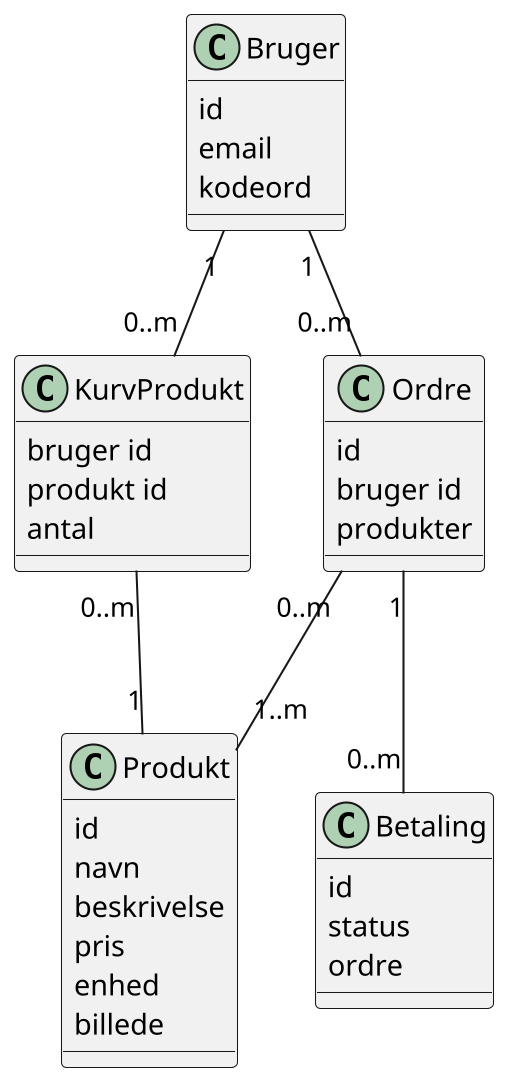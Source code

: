 @startuml domain model
scale 1920*1080

' Conceptual classes
class Produkt {
  id
  navn
  beskrivelse
  pris
  enhed
  billede
}
class KurvProdukt {
  bruger id
  produkt id
  antal
}
class Bruger {
  id
  email
  kodeord
}
class Ordre {
  id
  bruger id
  produkter
}
class Betaling {
  id
  status
  ordre
}

' Relationships
KurvProdukt "0..m" -- "1" Produkt: \t\t
Bruger "1" -- "0..m" KurvProdukt
Ordre "0..m" -- "1..m" Produkt
Ordre "1" -- "0..m" Betaling
Bruger "1" -- "0..m" Ordre

@enduml

